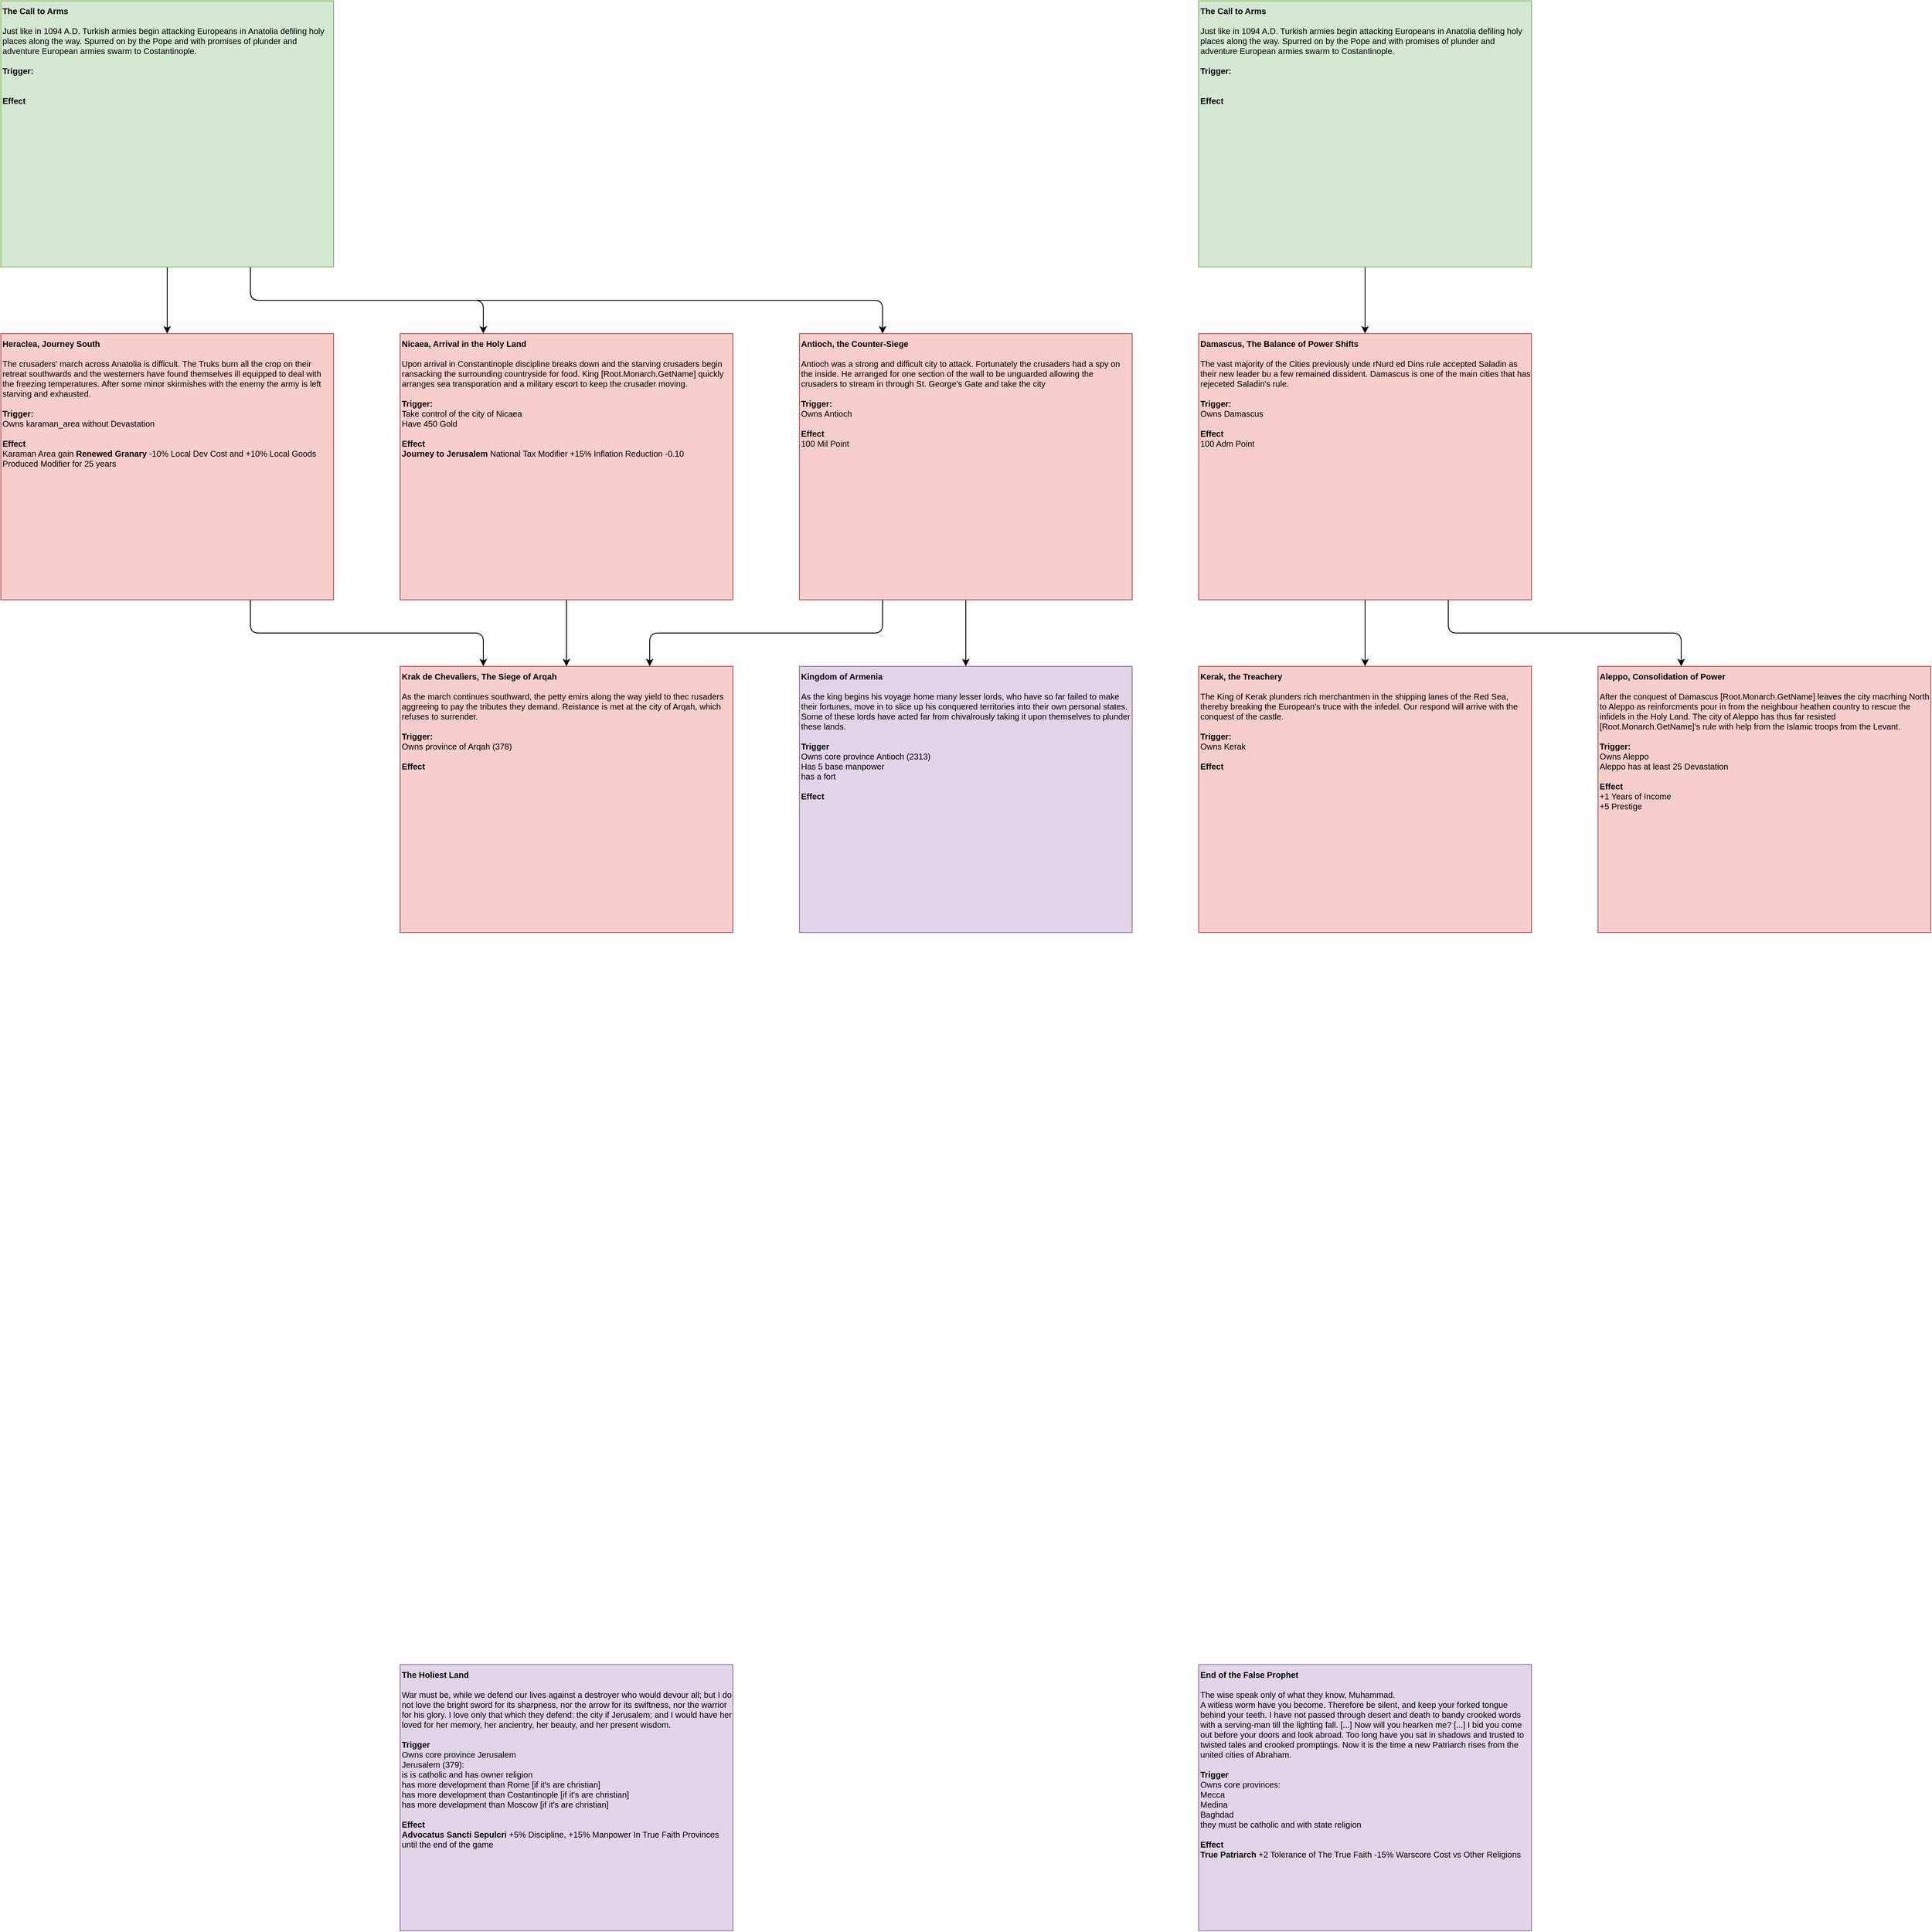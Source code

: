 <mxfile version="14.6.13" type="device"><diagram id="aIOY6IHniiyppu-EEEaJ" name="Page-1"><mxGraphModel dx="5028" dy="1644" grid="1" gridSize="10" guides="1" tooltips="1" connect="1" arrows="1" fold="1" page="1" pageScale="1" pageWidth="850" pageHeight="1100" math="0" shadow="0"><root><mxCell id="0"/><mxCell id="1" parent="0"/><mxCell id="qyjDgIftd9LyswFbz6y3-20" style="edgeStyle=orthogonalEdgeStyle;rounded=1;orthogonalLoop=1;jettySize=auto;html=1;exitX=0.75;exitY=1;exitDx=0;exitDy=0;entryX=0.25;entryY=0;entryDx=0;entryDy=0;" parent="1" source="EPGDnXqA8OE0TLrwl-Bn-1" target="qyjDgIftd9LyswFbz6y3-16" edge="1"><mxGeometry relative="1" as="geometry"/></mxCell><mxCell id="qyjDgIftd9LyswFbz6y3-22" value="" style="edgeStyle=orthogonalEdgeStyle;rounded=1;orthogonalLoop=1;jettySize=auto;html=1;" parent="1" source="EPGDnXqA8OE0TLrwl-Bn-1" target="qyjDgIftd9LyswFbz6y3-21" edge="1"><mxGeometry relative="1" as="geometry"/></mxCell><mxCell id="VuECuOOc6KgzSFaSKlNb-8" style="edgeStyle=orthogonalEdgeStyle;rounded=1;orthogonalLoop=1;jettySize=auto;html=1;exitX=0.75;exitY=1;exitDx=0;exitDy=0;entryX=0.25;entryY=0;entryDx=0;entryDy=0;" parent="1" source="EPGDnXqA8OE0TLrwl-Bn-1" target="VuECuOOc6KgzSFaSKlNb-4" edge="1"><mxGeometry relative="1" as="geometry"/></mxCell><mxCell id="EPGDnXqA8OE0TLrwl-Bn-1" value="&lt;b style=&quot;font-size: 10px&quot;&gt;The Call to Arms&lt;br&gt;&lt;br style=&quot;font-size: 10px&quot;&gt;&lt;/b&gt;&lt;span style=&quot;font-size: 10px&quot;&gt;Just like in 1094 A.D. Turkish armies begin attacking Europeans in Anatolia defiling holy places along the way. Spurred on by the Pope and with promises of plunder and adventure European armies swarm to Costantinople.&lt;br&gt;&lt;/span&gt;&lt;br style=&quot;font-size: 10px&quot;&gt;&lt;b style=&quot;font-size: 10px&quot;&gt;Trigger:&lt;/b&gt;&lt;br style=&quot;font-size: 10px&quot;&gt;&lt;br&gt;&lt;br style=&quot;font-size: 10px&quot;&gt;&lt;b style=&quot;font-size: 10px&quot;&gt;Effect&lt;/b&gt;&lt;br style=&quot;font-size: 10px&quot;&gt;" style="rounded=0;whiteSpace=wrap;html=1;align=left;fillColor=#d5e8d4;strokeColor=#82b366;verticalAlign=top;fontSize=10;" parent="1" vertex="1"><mxGeometry width="400" height="320" as="geometry"/></mxCell><mxCell id="3HCpmpxHsUVCSfxJqkYr-24" style="edgeStyle=orthogonalEdgeStyle;rounded=1;orthogonalLoop=1;jettySize=auto;html=1;exitX=0.5;exitY=1;exitDx=0;exitDy=0;" parent="1" edge="1"><mxGeometry relative="1" as="geometry"><mxPoint x="2120" y="1520" as="sourcePoint"/></mxGeometry></mxCell><mxCell id="8p9amlowtGZ-UiPsNf59-4" style="edgeStyle=orthogonalEdgeStyle;rounded=1;orthogonalLoop=1;jettySize=auto;html=1;exitX=0.5;exitY=1;exitDx=0;exitDy=0;" parent="1" edge="1"><mxGeometry relative="1" as="geometry"><mxPoint x="2120" y="1920" as="sourcePoint"/></mxGeometry></mxCell><mxCell id="qyjDgIftd9LyswFbz6y3-2" value="&lt;b&gt;Kingdom of Armenia&lt;/b&gt;&lt;br style=&quot;font-size: 10px&quot;&gt;&lt;br style=&quot;font-size: 10px&quot;&gt;As the king begins his voyage home many lesser lords, who have so far failed to make their fortunes, move in to slice up his conquered territories into their own personal states. Some of these lords have acted far from chivalrously taking it upon themselves to plunder these lands.&lt;br style=&quot;font-size: 10px&quot;&gt;&lt;br style=&quot;font-size: 10px&quot;&gt;&lt;b style=&quot;font-size: 10px&quot;&gt;Trigger&lt;/b&gt;&lt;br style=&quot;font-size: 10px&quot;&gt;Owns core province Antioch (2313)&lt;br&gt;Has 5 base manpower&lt;br&gt;has a fort&amp;nbsp;&lt;br style=&quot;font-size: 10px&quot;&gt;&lt;br style=&quot;font-size: 10px&quot;&gt;&lt;b style=&quot;font-size: 10px&quot;&gt;Effect&lt;/b&gt;" style="rounded=0;whiteSpace=wrap;html=1;align=left;fillColor=#e1d5e7;strokeColor=#9673a6;verticalAlign=top;fontSize=10;" parent="1" vertex="1"><mxGeometry x="960" y="800" width="400" height="320" as="geometry"/></mxCell><mxCell id="qyjDgIftd9LyswFbz6y3-14" style="edgeStyle=orthogonalEdgeStyle;rounded=1;orthogonalLoop=1;jettySize=auto;html=1;exitX=0.25;exitY=1;exitDx=0;exitDy=0;entryX=0.75;entryY=0;entryDx=0;entryDy=0;" parent="1" edge="1"><mxGeometry relative="1" as="geometry"><mxPoint x="1540" y="1120" as="sourcePoint"/></mxGeometry></mxCell><mxCell id="VuECuOOc6KgzSFaSKlNb-11" style="edgeStyle=orthogonalEdgeStyle;rounded=1;orthogonalLoop=1;jettySize=auto;html=1;exitX=0.5;exitY=1;exitDx=0;exitDy=0;" parent="1" source="qyjDgIftd9LyswFbz6y3-16" target="qyjDgIftd9LyswFbz6y3-23" edge="1"><mxGeometry relative="1" as="geometry"/></mxCell><mxCell id="qyjDgIftd9LyswFbz6y3-16" value="&lt;b style=&quot;font-size: 10px&quot;&gt;Nicaea, Arrival in the Holy Land&lt;br style=&quot;font-size: 10px&quot;&gt;&lt;/b&gt;&lt;br style=&quot;font-size: 10px&quot;&gt;&lt;div style=&quot;font-size: 10px&quot;&gt;Upon arrival in Constantinople discipline breaks down and the starving crusaders begin ransacking the surrounding countryside for food. King [Root.Monarch.GetName] quickly arranges sea transporation and a military escort to keep the crusader moving.&lt;/div&gt;&lt;br style=&quot;font-size: 10px&quot;&gt;&lt;b style=&quot;font-size: 10px&quot;&gt;Trigger:&lt;/b&gt;&lt;br style=&quot;font-size: 10px&quot;&gt;Take control of the city of Nicaea&lt;br&gt;Have 450 Gold&lt;br&gt;&lt;br style=&quot;font-size: 10px&quot;&gt;&lt;b style=&quot;font-size: 10px&quot;&gt;Effect&lt;br&gt;&lt;/b&gt;&lt;b&gt;Journey to Jerusalem&lt;/b&gt;&amp;nbsp;National Tax Modifier +15% Inflation Reduction -0.10" style="rounded=0;whiteSpace=wrap;html=1;align=left;fillColor=#f8cecc;strokeColor=#b85450;verticalAlign=top;fontSize=10;" parent="1" vertex="1"><mxGeometry x="480" y="400" width="400" height="320" as="geometry"/></mxCell><mxCell id="VuECuOOc6KgzSFaSKlNb-10" style="edgeStyle=orthogonalEdgeStyle;rounded=1;orthogonalLoop=1;jettySize=auto;html=1;exitX=0.75;exitY=1;exitDx=0;exitDy=0;entryX=0.25;entryY=0;entryDx=0;entryDy=0;" parent="1" source="qyjDgIftd9LyswFbz6y3-21" target="qyjDgIftd9LyswFbz6y3-23" edge="1"><mxGeometry relative="1" as="geometry"/></mxCell><mxCell id="qyjDgIftd9LyswFbz6y3-21" value="&lt;b style=&quot;font-size: 10px&quot;&gt;Heraclea, Journey South&lt;br style=&quot;font-size: 10px&quot;&gt;&lt;/b&gt;&lt;br style=&quot;font-size: 10px&quot;&gt;&lt;div style=&quot;font-size: 10px&quot;&gt;The crusaders' march across Anatolia is difficult. The Truks burn all the crop on their retreat southwards and the westerners have found themselves ill equipped to deal with the freezing temperatures. After some minor skirmishes with the enemy the army is left starving and exhausted.&lt;/div&gt;&lt;br style=&quot;font-size: 10px&quot;&gt;&lt;b style=&quot;font-size: 10px&quot;&gt;Trigger:&lt;/b&gt;&lt;br style=&quot;font-size: 10px&quot;&gt;Owns karaman_area without Devastation&lt;br&gt;&lt;br style=&quot;font-size: 10px&quot;&gt;&lt;b style=&quot;font-size: 10px&quot;&gt;Effect&lt;br&gt;&lt;/b&gt;Karaman Area gain &lt;b&gt;Renewed Granary&lt;/b&gt;&amp;nbsp;-10% Local Dev Cost and +10% Local Goods Produced Modifier for 25 years" style="rounded=0;whiteSpace=wrap;html=1;align=left;fillColor=#f8cecc;strokeColor=#b85450;verticalAlign=top;fontSize=10;" parent="1" vertex="1"><mxGeometry y="400" width="400" height="320" as="geometry"/></mxCell><mxCell id="qyjDgIftd9LyswFbz6y3-23" value="&lt;b style=&quot;font-size: 10px&quot;&gt;Krak de Chevaliers, The Siege of Arqah&lt;br style=&quot;font-size: 10px&quot;&gt;&lt;/b&gt;&lt;br style=&quot;font-size: 10px&quot;&gt;&lt;div style=&quot;font-size: 10px&quot;&gt;As the march continues southward, the petty emirs along the way yield to thec rusaders aggreeing to pay the tributes they demand. Reistance is met at the city of Arqah, which refuses to surrender.&lt;/div&gt;&lt;br style=&quot;font-size: 10px&quot;&gt;&lt;b style=&quot;font-size: 10px&quot;&gt;Trigger:&lt;/b&gt;&lt;br style=&quot;font-size: 10px&quot;&gt;Owns province of Arqah (378)&lt;br&gt;&lt;br style=&quot;font-size: 10px&quot;&gt;&lt;b style=&quot;font-size: 10px&quot;&gt;Effect&lt;/b&gt;&lt;br style=&quot;font-size: 10px&quot;&gt;" style="rounded=0;whiteSpace=wrap;html=1;align=left;fillColor=#f8cecc;strokeColor=#b85450;verticalAlign=top;fontSize=10;" parent="1" vertex="1"><mxGeometry x="480" y="800" width="400" height="320" as="geometry"/></mxCell><mxCell id="qyjDgIftd9LyswFbz6y3-33" style="edgeStyle=orthogonalEdgeStyle;rounded=1;orthogonalLoop=1;jettySize=auto;html=1;" parent="1" edge="1"><mxGeometry relative="1" as="geometry"><mxPoint x="1160" y="1120" as="sourcePoint"/></mxGeometry></mxCell><mxCell id="VuECuOOc6KgzSFaSKlNb-7" style="edgeStyle=orthogonalEdgeStyle;rounded=1;orthogonalLoop=1;jettySize=auto;html=1;exitX=0.5;exitY=1;exitDx=0;exitDy=0;" parent="1" source="VuECuOOc6KgzSFaSKlNb-4" target="qyjDgIftd9LyswFbz6y3-2" edge="1"><mxGeometry relative="1" as="geometry"/></mxCell><mxCell id="VuECuOOc6KgzSFaSKlNb-12" style="edgeStyle=orthogonalEdgeStyle;rounded=1;orthogonalLoop=1;jettySize=auto;html=1;exitX=0.25;exitY=1;exitDx=0;exitDy=0;entryX=0.75;entryY=0;entryDx=0;entryDy=0;" parent="1" source="VuECuOOc6KgzSFaSKlNb-4" target="qyjDgIftd9LyswFbz6y3-23" edge="1"><mxGeometry relative="1" as="geometry"/></mxCell><mxCell id="VuECuOOc6KgzSFaSKlNb-4" value="&lt;b style=&quot;font-size: 10px&quot;&gt;Antioch, the Counter-Siege&lt;br&gt;&lt;br style=&quot;font-size: 10px&quot;&gt;&lt;/b&gt;&lt;span style=&quot;font-size: 10px&quot;&gt;Antioch was a strong and difficult city to attack. Fortunately the crusaders had a spy on the inside. He arranged for one section of the wall to be unguarded allowing the crusaders to stream in through St. George's Gate and take the city&lt;br&gt;&lt;/span&gt;&lt;br style=&quot;font-size: 10px&quot;&gt;&lt;b style=&quot;font-size: 10px&quot;&gt;Trigger:&lt;/b&gt;&lt;br style=&quot;font-size: 10px&quot;&gt;Owns Antioch&lt;br&gt;&lt;br style=&quot;font-size: 10px&quot;&gt;&lt;b style=&quot;font-size: 10px&quot;&gt;Effect&lt;br&gt;&lt;/b&gt;100 Mil Point" style="rounded=0;whiteSpace=wrap;html=1;align=left;fillColor=#f8cecc;strokeColor=#b85450;verticalAlign=top;fontSize=10;" parent="1" vertex="1"><mxGeometry x="960" y="400" width="400" height="320" as="geometry"/></mxCell><mxCell id="oRUoltre5tuJJ31K7Qa0-4" value="&lt;b&gt;The Holiest Land&lt;/b&gt;&lt;br style=&quot;font-size: 10px&quot;&gt;&lt;br style=&quot;font-size: 10px&quot;&gt;War must be, while we defend our lives against a destroyer who would devour all; but I do not love the bright sword for its sharpness, nor the arrow for its swiftness, nor the warrior for his glory. I love only that which they defend: the city if Jerusalem; and I would have her loved for her memory, her ancientry, her beauty, and her present wisdom.&lt;br style=&quot;font-size: 10px&quot;&gt;&lt;br style=&quot;font-size: 10px&quot;&gt;&lt;b style=&quot;font-size: 10px&quot;&gt;Trigger&lt;/b&gt;&lt;br style=&quot;font-size: 10px&quot;&gt;Owns core province Jerusalem&lt;br&gt;Jerusalem (379):&lt;br&gt;is is catholic and has owner religion&lt;br&gt;has more development than Rome [if it's are christian]&lt;br&gt;has more development than Costantinople&amp;nbsp;[if it's are christian]&lt;br&gt;has more development than Moscow&amp;nbsp;[if it's are christian]&lt;br style=&quot;font-size: 10px&quot;&gt;&lt;br style=&quot;font-size: 10px&quot;&gt;&lt;b style=&quot;font-size: 10px&quot;&gt;Effect&lt;br&gt;&lt;/b&gt;&lt;b&gt;Advocatus Sancti Sepulcri&lt;/b&gt;&amp;nbsp;+5% Discipline, +15% Manpower In True Faith Provinces until the end of the game" style="rounded=0;whiteSpace=wrap;html=1;align=left;fillColor=#e1d5e7;strokeColor=#9673a6;verticalAlign=top;fontSize=10;" parent="1" vertex="1"><mxGeometry x="480" y="2000" width="400" height="320" as="geometry"/></mxCell><mxCell id="oRUoltre5tuJJ31K7Qa0-9" value="" style="edgeStyle=orthogonalEdgeStyle;rounded=1;orthogonalLoop=1;jettySize=auto;html=1;" parent="1" source="oRUoltre5tuJJ31K7Qa0-7" target="oRUoltre5tuJJ31K7Qa0-8" edge="1"><mxGeometry relative="1" as="geometry"/></mxCell><mxCell id="oRUoltre5tuJJ31K7Qa0-13" style="edgeStyle=orthogonalEdgeStyle;rounded=1;orthogonalLoop=1;jettySize=auto;html=1;exitX=0.75;exitY=1;exitDx=0;exitDy=0;entryX=0.25;entryY=0;entryDx=0;entryDy=0;" parent="1" source="oRUoltre5tuJJ31K7Qa0-7" target="oRUoltre5tuJJ31K7Qa0-10" edge="1"><mxGeometry relative="1" as="geometry"/></mxCell><mxCell id="oRUoltre5tuJJ31K7Qa0-7" value="&lt;b style=&quot;font-size: 10px&quot;&gt;Damascus, The Balance of Power Shifts&lt;br&gt;&lt;br style=&quot;font-size: 10px&quot;&gt;&lt;/b&gt;&lt;span style=&quot;font-size: 10px&quot;&gt;The vast majority of the Cities previously unde rNurd ed Dins rule accepted Saladin as their new leader bu a few remained dissident. Damascus is one of the main cities that has rejeceted Saladin's rule.&lt;br&gt;&lt;/span&gt;&lt;br style=&quot;font-size: 10px&quot;&gt;&lt;b style=&quot;font-size: 10px&quot;&gt;Trigger:&lt;/b&gt;&lt;br style=&quot;font-size: 10px&quot;&gt;Owns Damascus&lt;br&gt;&lt;br style=&quot;font-size: 10px&quot;&gt;&lt;b style=&quot;font-size: 10px&quot;&gt;Effect&lt;br&gt;&lt;/b&gt;100 Adm Point" style="rounded=0;whiteSpace=wrap;html=1;align=left;fillColor=#f8cecc;strokeColor=#b85450;verticalAlign=top;fontSize=10;" parent="1" vertex="1"><mxGeometry x="1440" y="400" width="400" height="320" as="geometry"/></mxCell><mxCell id="oRUoltre5tuJJ31K7Qa0-8" value="&lt;b style=&quot;font-size: 10px&quot;&gt;Kerak, the Treachery&lt;br&gt;&lt;br style=&quot;font-size: 10px&quot;&gt;&lt;/b&gt;&lt;span style=&quot;font-size: 10px&quot;&gt;The King of Kerak plunders rich merchantmen in the shipping lanes of the Red Sea, thereby breaking the European's truce with the infedel. Our respond will arrive with the conquest of the castle.&lt;br&gt;&lt;/span&gt;&lt;br style=&quot;font-size: 10px&quot;&gt;&lt;b style=&quot;font-size: 10px&quot;&gt;Trigger:&lt;/b&gt;&lt;br style=&quot;font-size: 10px&quot;&gt;Owns Kerak&lt;br&gt;&lt;br style=&quot;font-size: 10px&quot;&gt;&lt;b style=&quot;font-size: 10px&quot;&gt;Effect&lt;br&gt;&lt;/b&gt;" style="rounded=0;whiteSpace=wrap;html=1;align=left;fillColor=#f8cecc;strokeColor=#b85450;verticalAlign=top;fontSize=10;" parent="1" vertex="1"><mxGeometry x="1440" y="800" width="400" height="320" as="geometry"/></mxCell><mxCell id="oRUoltre5tuJJ31K7Qa0-10" value="&lt;b style=&quot;font-size: 10px&quot;&gt;Aleppo, Consolidation of Power&lt;br&gt;&lt;br style=&quot;font-size: 10px&quot;&gt;&lt;/b&gt;After the conquest of Damascus [Root.Monarch.GetName] leaves the city macrhing North to Aleppo as reinforcments pour in from the neighbour heathen country to rescue the infidels in the Holy Land. The city of Aleppo has thus far resisted [Root.Monarch.GetName]'s rule with help from the Islamic troops from the Levant.&lt;span style=&quot;font-size: 10px&quot;&gt;&lt;br&gt;&lt;/span&gt;&lt;br style=&quot;font-size: 10px&quot;&gt;&lt;b style=&quot;font-size: 10px&quot;&gt;Trigger:&lt;/b&gt;&lt;br style=&quot;font-size: 10px&quot;&gt;Owns Aleppo&lt;br&gt;Aleppo has at least 25 Devastation&lt;br&gt;&lt;br style=&quot;font-size: 10px&quot;&gt;&lt;span style=&quot;font-size: 10px&quot;&gt;&lt;b&gt;Effect&lt;/b&gt;&lt;br&gt;+1 Years of Income&lt;br&gt;+5 Prestige&lt;br&gt;&lt;/span&gt;" style="rounded=0;whiteSpace=wrap;html=1;align=left;fillColor=#f8cecc;strokeColor=#b85450;verticalAlign=top;fontSize=10;" parent="1" vertex="1"><mxGeometry x="1920" y="800" width="400" height="320" as="geometry"/></mxCell><mxCell id="oRUoltre5tuJJ31K7Qa0-15" style="edgeStyle=orthogonalEdgeStyle;rounded=1;orthogonalLoop=1;jettySize=auto;html=1;" parent="1" source="oRUoltre5tuJJ31K7Qa0-14" target="oRUoltre5tuJJ31K7Qa0-7" edge="1"><mxGeometry relative="1" as="geometry"/></mxCell><mxCell id="oRUoltre5tuJJ31K7Qa0-14" value="&lt;b style=&quot;font-size: 10px&quot;&gt;The Call to Arms&lt;br&gt;&lt;br style=&quot;font-size: 10px&quot;&gt;&lt;/b&gt;&lt;span style=&quot;font-size: 10px&quot;&gt;Just like in 1094 A.D. Turkish armies begin attacking Europeans in Anatolia defiling holy places along the way. Spurred on by the Pope and with promises of plunder and adventure European armies swarm to Costantinople.&lt;br&gt;&lt;/span&gt;&lt;br style=&quot;font-size: 10px&quot;&gt;&lt;b style=&quot;font-size: 10px&quot;&gt;Trigger:&lt;/b&gt;&lt;br style=&quot;font-size: 10px&quot;&gt;&lt;br&gt;&lt;br style=&quot;font-size: 10px&quot;&gt;&lt;b style=&quot;font-size: 10px&quot;&gt;Effect&lt;/b&gt;&lt;br style=&quot;font-size: 10px&quot;&gt;" style="rounded=0;whiteSpace=wrap;html=1;align=left;fillColor=#d5e8d4;strokeColor=#82b366;verticalAlign=top;fontSize=10;" parent="1" vertex="1"><mxGeometry x="1440" width="400" height="320" as="geometry"/></mxCell><mxCell id="qdddyAKvtJTFIVCG7iGx-1" value="&lt;b&gt;End of the False Prophet&lt;/b&gt;&lt;br style=&quot;font-size: 10px&quot;&gt;&lt;br style=&quot;font-size: 10px&quot;&gt;&lt;font class=&quot;smallinitials&quot;&gt;T&lt;/font&gt;he wise speak only of what they know, Muhammad.&lt;br&gt;    &#9;&#9;A witless worm have you become. Therefore be silent, and keep your forked tongue behind your teeth. I have not passed through desert and death to bandy crooked words with a serving-man till the lighting fall. [...] Now will you hearken me? [...] I bid you come out before your doors and look abroad. Too long have you sat in shadows and trusted to twisted tales and crooked promptings. Now it is the time a new Patriarch rises from the united cities of Abraham.&lt;br style=&quot;font-size: 10px&quot;&gt;&lt;br style=&quot;font-size: 10px&quot;&gt;&lt;b style=&quot;font-size: 10px&quot;&gt;Trigger&lt;/b&gt;&lt;br style=&quot;font-size: 10px&quot;&gt;Owns core provinces:&lt;br&gt;Mecca&lt;br&gt;Medina&lt;br&gt;Baghdad&lt;br&gt;they must be catholic and with state religion&lt;br style=&quot;font-size: 10px&quot;&gt;&lt;br style=&quot;font-size: 10px&quot;&gt;&lt;b style=&quot;font-size: 10px&quot;&gt;Effect&lt;br&gt;&lt;/b&gt;&lt;b&gt;True Patriarch&amp;nbsp;&lt;/b&gt;+2 Tolerance of The True Faith -15% Warscore Cost vs Other Religions" style="rounded=0;whiteSpace=wrap;html=1;align=left;fillColor=#e1d5e7;strokeColor=#9673a6;verticalAlign=top;fontSize=10;" parent="1" vertex="1"><mxGeometry x="1440" y="2000" width="400" height="320" as="geometry"/></mxCell></root></mxGraphModel></diagram></mxfile>